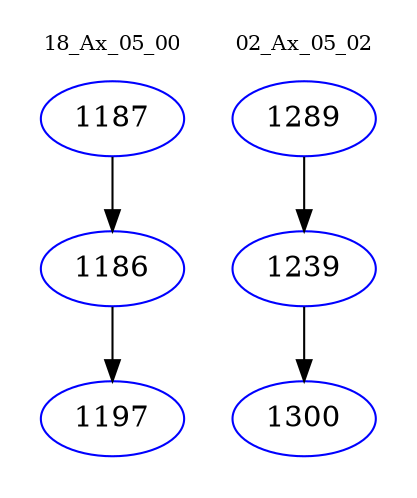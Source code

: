 digraph{
subgraph cluster_0 {
color = white
label = "18_Ax_05_00";
fontsize=10;
T0_1187 [label="1187", color="blue"]
T0_1187 -> T0_1186 [color="black"]
T0_1186 [label="1186", color="blue"]
T0_1186 -> T0_1197 [color="black"]
T0_1197 [label="1197", color="blue"]
}
subgraph cluster_1 {
color = white
label = "02_Ax_05_02";
fontsize=10;
T1_1289 [label="1289", color="blue"]
T1_1289 -> T1_1239 [color="black"]
T1_1239 [label="1239", color="blue"]
T1_1239 -> T1_1300 [color="black"]
T1_1300 [label="1300", color="blue"]
}
}
